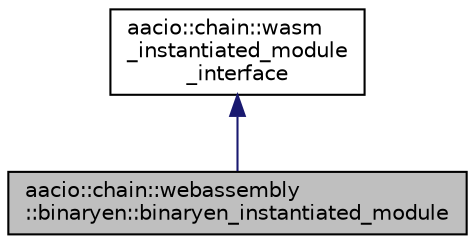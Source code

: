 digraph "aacio::chain::webassembly::binaryen::binaryen_instantiated_module"
{
  edge [fontname="Helvetica",fontsize="10",labelfontname="Helvetica",labelfontsize="10"];
  node [fontname="Helvetica",fontsize="10",shape=record];
  Node2 [label="aacio::chain::webassembly\l::binaryen::binaryen_instantiated_module",height=0.2,width=0.4,color="black", fillcolor="grey75", style="filled", fontcolor="black"];
  Node3 -> Node2 [dir="back",color="midnightblue",fontsize="10",style="solid"];
  Node3 [label="aacio::chain::wasm\l_instantiated_module\l_interface",height=0.2,width=0.4,color="black", fillcolor="white", style="filled",URL="$classaacio_1_1chain_1_1wasm__instantiated__module__interface.html"];
}
